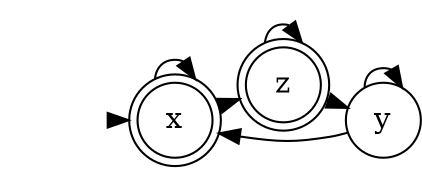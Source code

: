 digraph a {
rankdir=LR;
# splines = ortho
ratio=fill
graph [pad="0.01", nodesep="0.1", ranksep="0.01"];
node [shape=circle];
margin=0;
{rank =same;}
# size="11.7,8.3!";
init [style=invis]
init -> x
x [shape=doublecircle];
z [shape=doublecircle];

x -> z [texlbl="g"] 
z -> y [texlbl="a,g"]
y -> x [texlbl="a"]
x -> x [texlbl="a",topath="loop above"]
y -> y [texlbl="b",topath="loop above"]
z -> z [texlbl="b",topath="loop above"]
}
